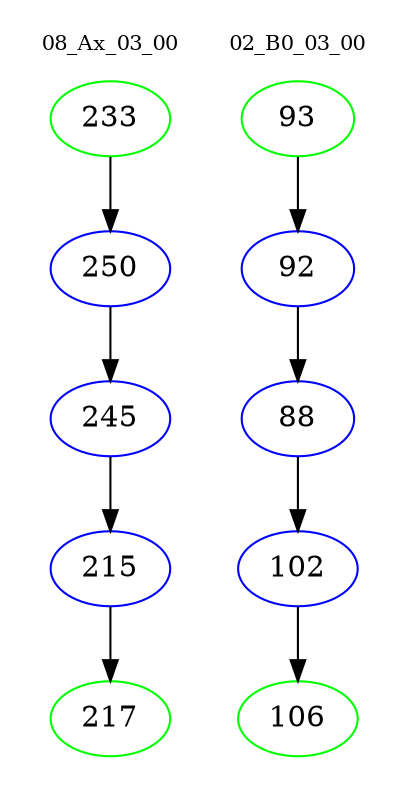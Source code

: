 digraph{
subgraph cluster_0 {
color = white
label = "08_Ax_03_00";
fontsize=10;
T0_233 [label="233", color="green"]
T0_233 -> T0_250 [color="black"]
T0_250 [label="250", color="blue"]
T0_250 -> T0_245 [color="black"]
T0_245 [label="245", color="blue"]
T0_245 -> T0_215 [color="black"]
T0_215 [label="215", color="blue"]
T0_215 -> T0_217 [color="black"]
T0_217 [label="217", color="green"]
}
subgraph cluster_1 {
color = white
label = "02_B0_03_00";
fontsize=10;
T1_93 [label="93", color="green"]
T1_93 -> T1_92 [color="black"]
T1_92 [label="92", color="blue"]
T1_92 -> T1_88 [color="black"]
T1_88 [label="88", color="blue"]
T1_88 -> T1_102 [color="black"]
T1_102 [label="102", color="blue"]
T1_102 -> T1_106 [color="black"]
T1_106 [label="106", color="green"]
}
}
